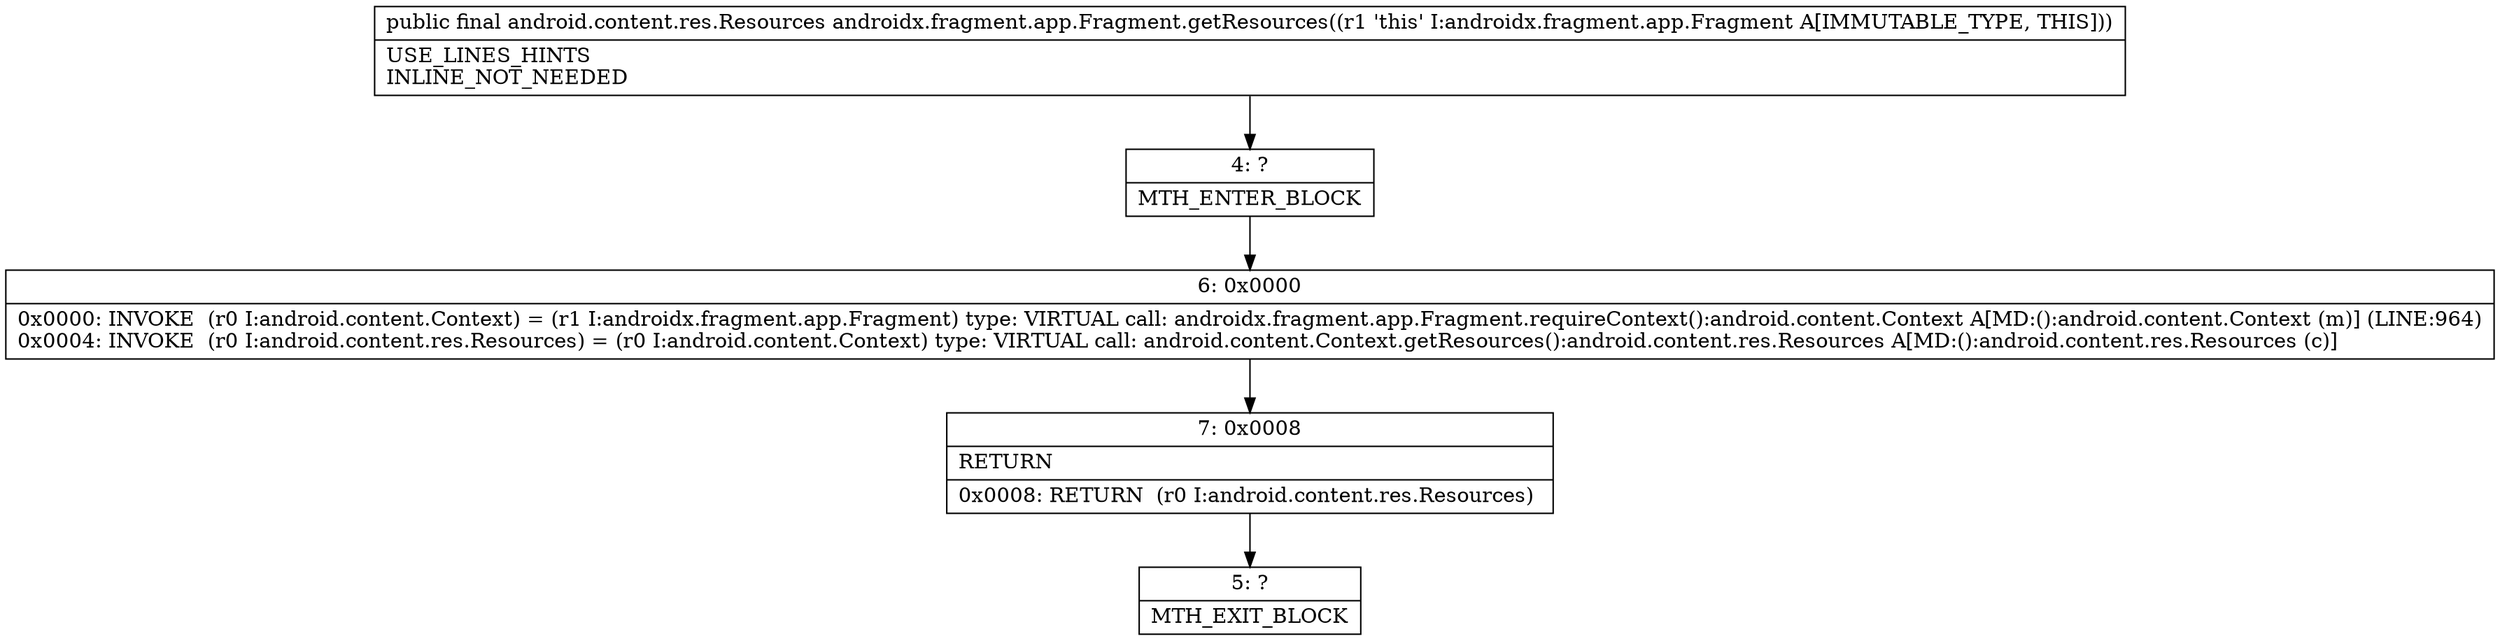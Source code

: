 digraph "CFG forandroidx.fragment.app.Fragment.getResources()Landroid\/content\/res\/Resources;" {
Node_4 [shape=record,label="{4\:\ ?|MTH_ENTER_BLOCK\l}"];
Node_6 [shape=record,label="{6\:\ 0x0000|0x0000: INVOKE  (r0 I:android.content.Context) = (r1 I:androidx.fragment.app.Fragment) type: VIRTUAL call: androidx.fragment.app.Fragment.requireContext():android.content.Context A[MD:():android.content.Context (m)] (LINE:964)\l0x0004: INVOKE  (r0 I:android.content.res.Resources) = (r0 I:android.content.Context) type: VIRTUAL call: android.content.Context.getResources():android.content.res.Resources A[MD:():android.content.res.Resources (c)]\l}"];
Node_7 [shape=record,label="{7\:\ 0x0008|RETURN\l|0x0008: RETURN  (r0 I:android.content.res.Resources) \l}"];
Node_5 [shape=record,label="{5\:\ ?|MTH_EXIT_BLOCK\l}"];
MethodNode[shape=record,label="{public final android.content.res.Resources androidx.fragment.app.Fragment.getResources((r1 'this' I:androidx.fragment.app.Fragment A[IMMUTABLE_TYPE, THIS]))  | USE_LINES_HINTS\lINLINE_NOT_NEEDED\l}"];
MethodNode -> Node_4;Node_4 -> Node_6;
Node_6 -> Node_7;
Node_7 -> Node_5;
}

